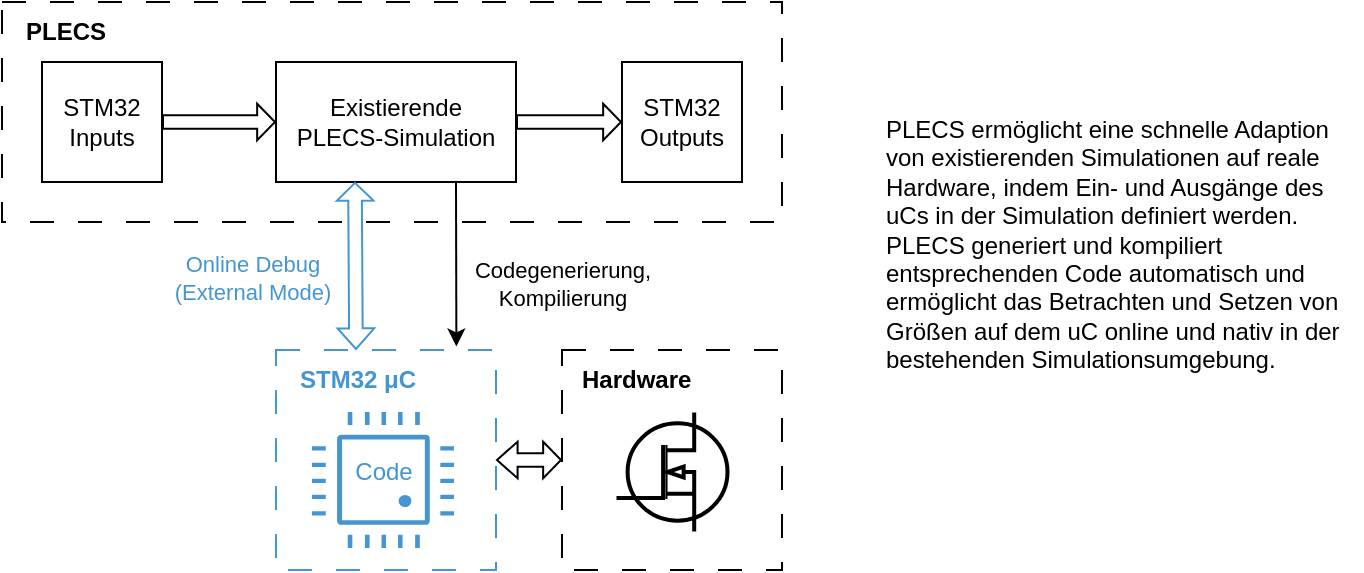 <mxfile version="22.0.3" type="device">
  <diagram name="Seite-1" id="BdQRB7PYRYoQyghn_zuu">
    <mxGraphModel dx="842" dy="528" grid="1" gridSize="10" guides="1" tooltips="1" connect="1" arrows="1" fold="1" page="1" pageScale="1" pageWidth="1169" pageHeight="827" math="0" shadow="0">
      <root>
        <mxCell id="0" />
        <mxCell id="1" parent="0" />
        <mxCell id="37lnFU4IT176ynCIGFYg-21" value="" style="rounded=0;whiteSpace=wrap;html=1;fillColor=none;strokeColor=#000000;dashed=1;dashPattern=12 12;" vertex="1" parent="1">
          <mxGeometry x="580" y="484" width="110" height="110" as="geometry" />
        </mxCell>
        <mxCell id="37lnFU4IT176ynCIGFYg-12" value="" style="rounded=0;whiteSpace=wrap;html=1;fillColor=none;strokeColor=#4495d1;dashed=1;dashPattern=12 12;" vertex="1" parent="1">
          <mxGeometry x="437" y="484" width="110" height="110" as="geometry" />
        </mxCell>
        <mxCell id="37lnFU4IT176ynCIGFYg-8" value="" style="rounded=0;whiteSpace=wrap;html=1;fillColor=none;dashed=1;dashPattern=12 12;" vertex="1" parent="1">
          <mxGeometry x="300" y="310" width="390" height="110" as="geometry" />
        </mxCell>
        <mxCell id="37lnFU4IT176ynCIGFYg-1" value="Existierende &lt;br&gt;PLECS-Simulation" style="rounded=0;whiteSpace=wrap;html=1;" vertex="1" parent="1">
          <mxGeometry x="437" y="340" width="120" height="60" as="geometry" />
        </mxCell>
        <mxCell id="37lnFU4IT176ynCIGFYg-2" value="STM32 Inputs" style="rounded=0;whiteSpace=wrap;html=1;" vertex="1" parent="1">
          <mxGeometry x="320" y="340" width="60" height="60" as="geometry" />
        </mxCell>
        <mxCell id="37lnFU4IT176ynCIGFYg-3" value="STM32 Outputs" style="rounded=0;whiteSpace=wrap;html=1;" vertex="1" parent="1">
          <mxGeometry x="610" y="340" width="60" height="60" as="geometry" />
        </mxCell>
        <mxCell id="37lnFU4IT176ynCIGFYg-5" value="" style="pointerEvents=1;shadow=0;dashed=0;html=1;strokeColor=#ffffff;fillColor=#4495D1;labelPosition=center;verticalLabelPosition=bottom;verticalAlign=top;align=center;outlineConnect=0;shape=mxgraph.veeam.cpu;fillStyle=auto;strokeWidth=2;" vertex="1" parent="1">
          <mxGeometry x="454" y="514" width="73" height="70" as="geometry" />
        </mxCell>
        <mxCell id="37lnFU4IT176ynCIGFYg-9" value="&lt;b&gt;PLECS&lt;/b&gt;" style="text;html=1;strokeColor=none;fillColor=none;align=left;verticalAlign=middle;whiteSpace=wrap;rounded=0;" vertex="1" parent="1">
          <mxGeometry x="310" y="310" width="60" height="30" as="geometry" />
        </mxCell>
        <mxCell id="37lnFU4IT176ynCIGFYg-10" value="&lt;font color=&quot;#4495d1&quot;&gt;Code&lt;/font&gt;" style="text;html=1;strokeColor=none;fillColor=none;align=center;verticalAlign=middle;whiteSpace=wrap;rounded=0;" vertex="1" parent="1">
          <mxGeometry x="460.5" y="530" width="60" height="30" as="geometry" />
        </mxCell>
        <mxCell id="37lnFU4IT176ynCIGFYg-13" value="&lt;b&gt;&lt;font color=&quot;#4495d1&quot;&gt;STM32&amp;nbsp;μC&lt;/font&gt;&lt;/b&gt;" style="text;html=1;strokeColor=none;fillColor=none;align=left;verticalAlign=middle;whiteSpace=wrap;rounded=0;" vertex="1" parent="1">
          <mxGeometry x="447" y="484" width="60" height="30" as="geometry" />
        </mxCell>
        <mxCell id="37lnFU4IT176ynCIGFYg-16" value="" style="verticalLabelPosition=bottom;shadow=0;dashed=0;align=center;html=1;verticalAlign=top;shape=mxgraph.electrical.mosfets1.n-channel_mosfet_1;strokeWidth=2;" vertex="1" parent="1">
          <mxGeometry x="607.25" y="515.25" width="55.5" height="59.5" as="geometry" />
        </mxCell>
        <mxCell id="37lnFU4IT176ynCIGFYg-18" value="&lt;b&gt;Hardware&lt;/b&gt;" style="text;html=1;strokeColor=none;fillColor=none;align=left;verticalAlign=middle;whiteSpace=wrap;rounded=0;" vertex="1" parent="1">
          <mxGeometry x="588" y="484" width="60" height="30" as="geometry" />
        </mxCell>
        <mxCell id="37lnFU4IT176ynCIGFYg-22" value="" style="shape=flexArrow;endArrow=classic;html=1;rounded=0;width=6.8;endSize=2.64;endWidth=10.48;entryX=0;entryY=0.5;entryDx=0;entryDy=0;" edge="1" parent="1" target="37lnFU4IT176ynCIGFYg-1">
          <mxGeometry width="50" height="50" relative="1" as="geometry">
            <mxPoint x="380" y="370" as="sourcePoint" />
            <mxPoint x="420" y="370" as="targetPoint" />
          </mxGeometry>
        </mxCell>
        <mxCell id="37lnFU4IT176ynCIGFYg-23" value="" style="shape=flexArrow;endArrow=classic;html=1;rounded=0;width=6.8;endSize=2.64;endWidth=10.48;entryX=0;entryY=0.5;entryDx=0;entryDy=0;exitX=1;exitY=0.5;exitDx=0;exitDy=0;" edge="1" parent="1" source="37lnFU4IT176ynCIGFYg-1" target="37lnFU4IT176ynCIGFYg-3">
          <mxGeometry width="50" height="50" relative="1" as="geometry">
            <mxPoint x="560" y="370" as="sourcePoint" />
            <mxPoint x="580" y="370" as="targetPoint" />
          </mxGeometry>
        </mxCell>
        <mxCell id="37lnFU4IT176ynCIGFYg-25" value="" style="shape=flexArrow;endArrow=classic;html=1;rounded=0;width=6.8;endSize=2.64;endWidth=10.48;entryX=0;entryY=0.5;entryDx=0;entryDy=0;exitX=1;exitY=0.5;exitDx=0;exitDy=0;startArrow=block;startWidth=10.48;startSize=3.099;" edge="1" parent="1" source="37lnFU4IT176ynCIGFYg-12" target="37lnFU4IT176ynCIGFYg-21">
          <mxGeometry width="50" height="50" relative="1" as="geometry">
            <mxPoint x="550" y="544" as="sourcePoint" />
            <mxPoint x="550" y="534" as="targetPoint" />
          </mxGeometry>
        </mxCell>
        <mxCell id="37lnFU4IT176ynCIGFYg-26" value="" style="endArrow=classic;html=1;rounded=0;exitX=0.75;exitY=1;exitDx=0;exitDy=0;entryX=0.82;entryY=-0.016;entryDx=0;entryDy=0;entryPerimeter=0;" edge="1" parent="1" source="37lnFU4IT176ynCIGFYg-1" target="37lnFU4IT176ynCIGFYg-12">
          <mxGeometry width="50" height="50" relative="1" as="geometry">
            <mxPoint x="440" y="490" as="sourcePoint" />
            <mxPoint x="490" y="440" as="targetPoint" />
          </mxGeometry>
        </mxCell>
        <mxCell id="37lnFU4IT176ynCIGFYg-27" value="Codegenerierung,&lt;br&gt;Kompilierung" style="edgeLabel;html=1;align=center;verticalAlign=middle;resizable=0;points=[];" vertex="1" connectable="0" parent="37lnFU4IT176ynCIGFYg-26">
          <mxGeometry x="0.502" y="1" relative="1" as="geometry">
            <mxPoint x="52" y="-11" as="offset" />
          </mxGeometry>
        </mxCell>
        <mxCell id="37lnFU4IT176ynCIGFYg-29" value="" style="shape=flexArrow;endArrow=classic;html=1;rounded=0;width=6.8;endSize=2.64;endWidth=10.48;entryX=0.329;entryY=0.999;entryDx=0;entryDy=0;exitX=0.5;exitY=0;exitDx=0;exitDy=0;startArrow=block;startWidth=10.48;startSize=3.099;entryPerimeter=0;strokeColor=#4495d1;" edge="1" parent="1" source="37lnFU4IT176ynCIGFYg-13" target="37lnFU4IT176ynCIGFYg-1">
          <mxGeometry width="50" height="50" relative="1" as="geometry">
            <mxPoint x="557" y="535" as="sourcePoint" />
            <mxPoint x="590" y="535" as="targetPoint" />
          </mxGeometry>
        </mxCell>
        <mxCell id="37lnFU4IT176ynCIGFYg-30" value="&lt;font color=&quot;#4495d1&quot;&gt;Online Debug&lt;br&gt;(External Mode)&lt;/font&gt;" style="edgeLabel;html=1;align=center;verticalAlign=middle;resizable=0;points=[];" vertex="1" connectable="0" parent="37lnFU4IT176ynCIGFYg-29">
          <mxGeometry x="0.143" y="1" relative="1" as="geometry">
            <mxPoint x="-51" y="12" as="offset" />
          </mxGeometry>
        </mxCell>
        <mxCell id="37lnFU4IT176ynCIGFYg-32" value="PLECS ermöglicht eine schnelle Adaption von existierenden Simulationen auf reale Hardware, indem Ein- und Ausgänge des uCs in der Simulation definiert werden. PLECS generiert und kompiliert entsprechenden Code automatisch und ermöglicht das Betrachten und Setzen von Größen auf dem uC online und nativ in der bestehenden Simulationsumgebung." style="text;html=1;strokeColor=none;fillColor=none;align=left;verticalAlign=top;whiteSpace=wrap;rounded=0;" vertex="1" parent="1">
          <mxGeometry x="740" y="360" width="240" height="190" as="geometry" />
        </mxCell>
      </root>
    </mxGraphModel>
  </diagram>
</mxfile>
